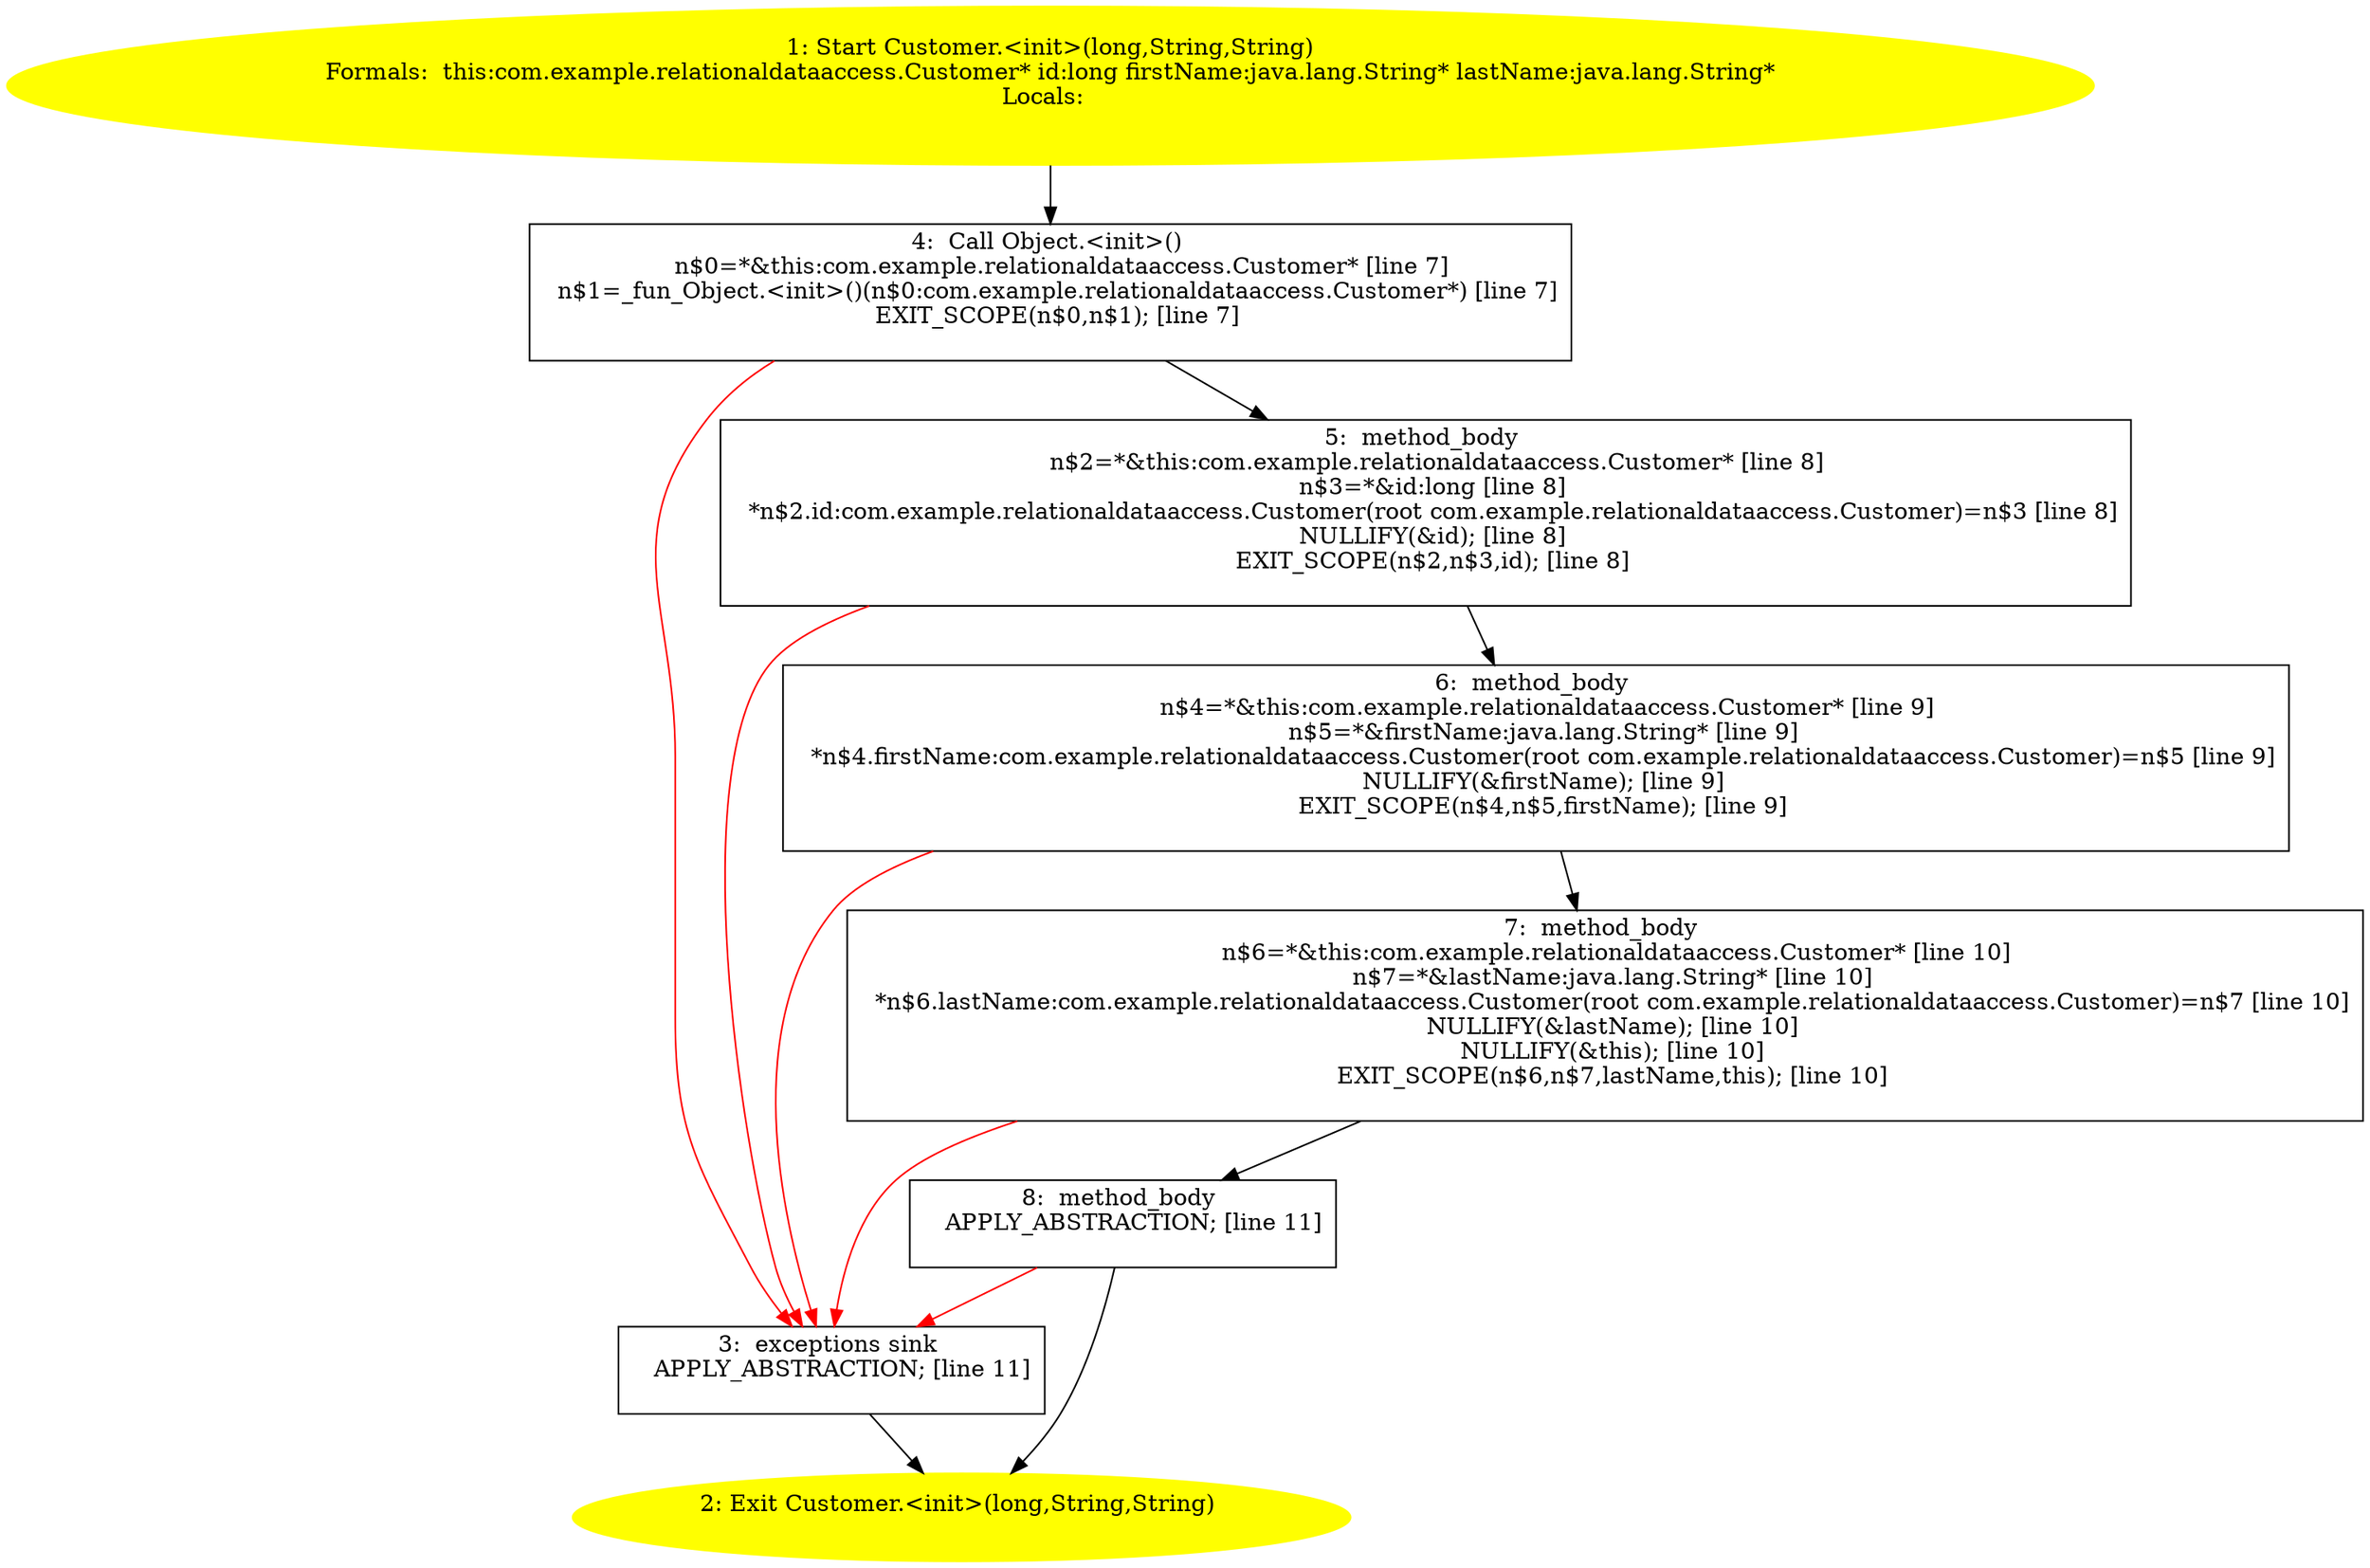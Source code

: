 /* @generated */
digraph cfg {
"com.example.relationaldataaccess.Customer.<init>(long,java.lang.String,java.lang.String).2edc3f8372069de363b2e0414e635f9d_1" [label="1: Start Customer.<init>(long,String,String)\nFormals:  this:com.example.relationaldataaccess.Customer* id:long firstName:java.lang.String* lastName:java.lang.String*\nLocals:  \n  " color=yellow style=filled]
	

	 "com.example.relationaldataaccess.Customer.<init>(long,java.lang.String,java.lang.String).2edc3f8372069de363b2e0414e635f9d_1" -> "com.example.relationaldataaccess.Customer.<init>(long,java.lang.String,java.lang.String).2edc3f8372069de363b2e0414e635f9d_4" ;
"com.example.relationaldataaccess.Customer.<init>(long,java.lang.String,java.lang.String).2edc3f8372069de363b2e0414e635f9d_2" [label="2: Exit Customer.<init>(long,String,String) \n  " color=yellow style=filled]
	

"com.example.relationaldataaccess.Customer.<init>(long,java.lang.String,java.lang.String).2edc3f8372069de363b2e0414e635f9d_3" [label="3:  exceptions sink \n   APPLY_ABSTRACTION; [line 11]\n " shape="box"]
	

	 "com.example.relationaldataaccess.Customer.<init>(long,java.lang.String,java.lang.String).2edc3f8372069de363b2e0414e635f9d_3" -> "com.example.relationaldataaccess.Customer.<init>(long,java.lang.String,java.lang.String).2edc3f8372069de363b2e0414e635f9d_2" ;
"com.example.relationaldataaccess.Customer.<init>(long,java.lang.String,java.lang.String).2edc3f8372069de363b2e0414e635f9d_4" [label="4:  Call Object.<init>() \n   n$0=*&this:com.example.relationaldataaccess.Customer* [line 7]\n  n$1=_fun_Object.<init>()(n$0:com.example.relationaldataaccess.Customer*) [line 7]\n  EXIT_SCOPE(n$0,n$1); [line 7]\n " shape="box"]
	

	 "com.example.relationaldataaccess.Customer.<init>(long,java.lang.String,java.lang.String).2edc3f8372069de363b2e0414e635f9d_4" -> "com.example.relationaldataaccess.Customer.<init>(long,java.lang.String,java.lang.String).2edc3f8372069de363b2e0414e635f9d_5" ;
	 "com.example.relationaldataaccess.Customer.<init>(long,java.lang.String,java.lang.String).2edc3f8372069de363b2e0414e635f9d_4" -> "com.example.relationaldataaccess.Customer.<init>(long,java.lang.String,java.lang.String).2edc3f8372069de363b2e0414e635f9d_3" [color="red" ];
"com.example.relationaldataaccess.Customer.<init>(long,java.lang.String,java.lang.String).2edc3f8372069de363b2e0414e635f9d_5" [label="5:  method_body \n   n$2=*&this:com.example.relationaldataaccess.Customer* [line 8]\n  n$3=*&id:long [line 8]\n  *n$2.id:com.example.relationaldataaccess.Customer(root com.example.relationaldataaccess.Customer)=n$3 [line 8]\n  NULLIFY(&id); [line 8]\n  EXIT_SCOPE(n$2,n$3,id); [line 8]\n " shape="box"]
	

	 "com.example.relationaldataaccess.Customer.<init>(long,java.lang.String,java.lang.String).2edc3f8372069de363b2e0414e635f9d_5" -> "com.example.relationaldataaccess.Customer.<init>(long,java.lang.String,java.lang.String).2edc3f8372069de363b2e0414e635f9d_6" ;
	 "com.example.relationaldataaccess.Customer.<init>(long,java.lang.String,java.lang.String).2edc3f8372069de363b2e0414e635f9d_5" -> "com.example.relationaldataaccess.Customer.<init>(long,java.lang.String,java.lang.String).2edc3f8372069de363b2e0414e635f9d_3" [color="red" ];
"com.example.relationaldataaccess.Customer.<init>(long,java.lang.String,java.lang.String).2edc3f8372069de363b2e0414e635f9d_6" [label="6:  method_body \n   n$4=*&this:com.example.relationaldataaccess.Customer* [line 9]\n  n$5=*&firstName:java.lang.String* [line 9]\n  *n$4.firstName:com.example.relationaldataaccess.Customer(root com.example.relationaldataaccess.Customer)=n$5 [line 9]\n  NULLIFY(&firstName); [line 9]\n  EXIT_SCOPE(n$4,n$5,firstName); [line 9]\n " shape="box"]
	

	 "com.example.relationaldataaccess.Customer.<init>(long,java.lang.String,java.lang.String).2edc3f8372069de363b2e0414e635f9d_6" -> "com.example.relationaldataaccess.Customer.<init>(long,java.lang.String,java.lang.String).2edc3f8372069de363b2e0414e635f9d_7" ;
	 "com.example.relationaldataaccess.Customer.<init>(long,java.lang.String,java.lang.String).2edc3f8372069de363b2e0414e635f9d_6" -> "com.example.relationaldataaccess.Customer.<init>(long,java.lang.String,java.lang.String).2edc3f8372069de363b2e0414e635f9d_3" [color="red" ];
"com.example.relationaldataaccess.Customer.<init>(long,java.lang.String,java.lang.String).2edc3f8372069de363b2e0414e635f9d_7" [label="7:  method_body \n   n$6=*&this:com.example.relationaldataaccess.Customer* [line 10]\n  n$7=*&lastName:java.lang.String* [line 10]\n  *n$6.lastName:com.example.relationaldataaccess.Customer(root com.example.relationaldataaccess.Customer)=n$7 [line 10]\n  NULLIFY(&lastName); [line 10]\n  NULLIFY(&this); [line 10]\n  EXIT_SCOPE(n$6,n$7,lastName,this); [line 10]\n " shape="box"]
	

	 "com.example.relationaldataaccess.Customer.<init>(long,java.lang.String,java.lang.String).2edc3f8372069de363b2e0414e635f9d_7" -> "com.example.relationaldataaccess.Customer.<init>(long,java.lang.String,java.lang.String).2edc3f8372069de363b2e0414e635f9d_8" ;
	 "com.example.relationaldataaccess.Customer.<init>(long,java.lang.String,java.lang.String).2edc3f8372069de363b2e0414e635f9d_7" -> "com.example.relationaldataaccess.Customer.<init>(long,java.lang.String,java.lang.String).2edc3f8372069de363b2e0414e635f9d_3" [color="red" ];
"com.example.relationaldataaccess.Customer.<init>(long,java.lang.String,java.lang.String).2edc3f8372069de363b2e0414e635f9d_8" [label="8:  method_body \n   APPLY_ABSTRACTION; [line 11]\n " shape="box"]
	

	 "com.example.relationaldataaccess.Customer.<init>(long,java.lang.String,java.lang.String).2edc3f8372069de363b2e0414e635f9d_8" -> "com.example.relationaldataaccess.Customer.<init>(long,java.lang.String,java.lang.String).2edc3f8372069de363b2e0414e635f9d_2" ;
	 "com.example.relationaldataaccess.Customer.<init>(long,java.lang.String,java.lang.String).2edc3f8372069de363b2e0414e635f9d_8" -> "com.example.relationaldataaccess.Customer.<init>(long,java.lang.String,java.lang.String).2edc3f8372069de363b2e0414e635f9d_3" [color="red" ];
}
